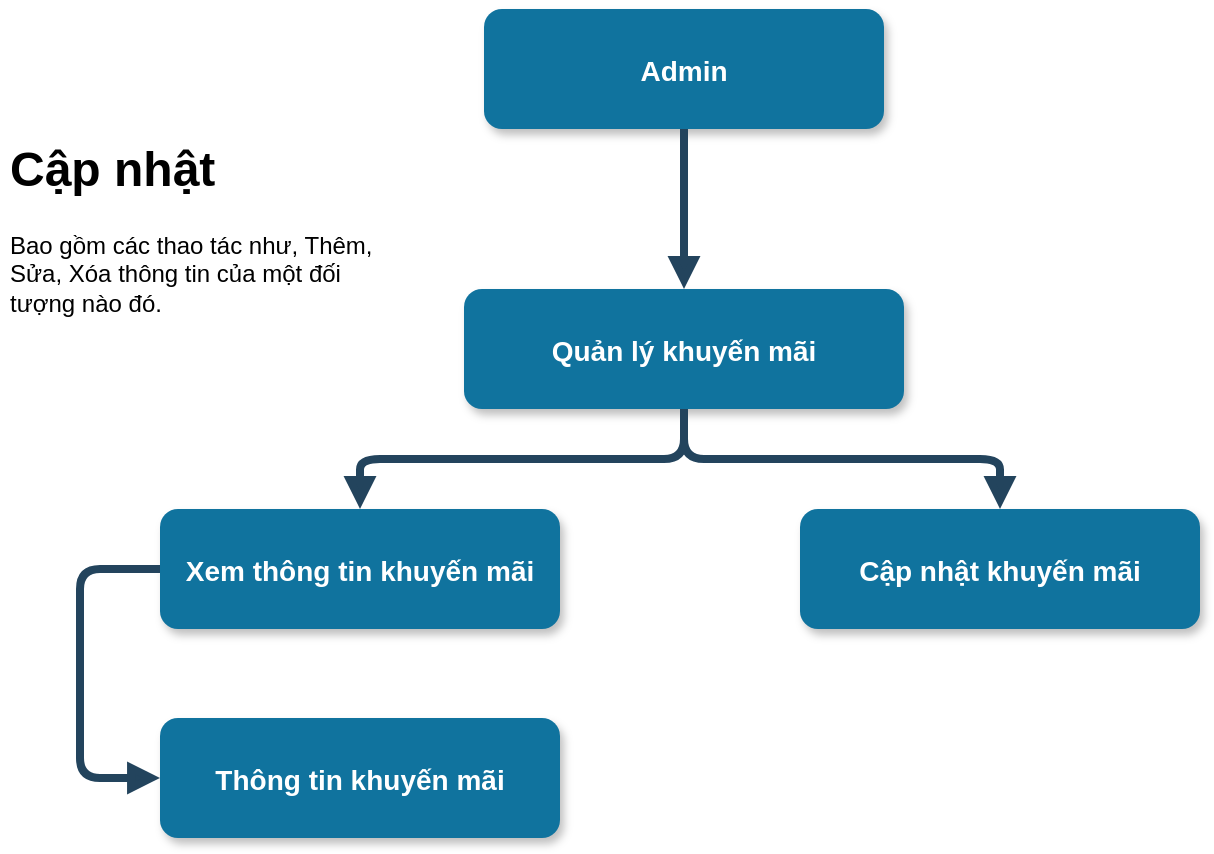 <mxfile version="22.0.3" type="device">
  <diagram name="Page-1" id="97916047-d0de-89f5-080d-49f4d83e522f">
    <mxGraphModel dx="1138" dy="485" grid="1" gridSize="10" guides="1" tooltips="1" connect="1" arrows="1" fold="1" page="1" pageScale="1.5" pageWidth="1169" pageHeight="827" background="none" math="0" shadow="0">
      <root>
        <mxCell id="0" />
        <mxCell id="1" parent="0" />
        <mxCell id="LaDenyPQpQyQFPduIYRL-55" value="Admin" style="rounded=1;fillColor=#10739E;strokeColor=none;shadow=1;gradientColor=none;fontStyle=1;fontColor=#FFFFFF;fontSize=14;" vertex="1" parent="1">
          <mxGeometry x="672" y="205.5" width="200" height="60" as="geometry" />
        </mxCell>
        <mxCell id="LaDenyPQpQyQFPduIYRL-56" value="Quản lý khuyến mãi" style="rounded=1;fillColor=#10739E;strokeColor=none;shadow=1;gradientColor=none;fontStyle=1;fontColor=#FFFFFF;fontSize=14;" vertex="1" parent="1">
          <mxGeometry x="662" y="345.5" width="220" height="60" as="geometry" />
        </mxCell>
        <mxCell id="LaDenyPQpQyQFPduIYRL-57" value="Xem thông tin khuyến mãi" style="rounded=1;fillColor=#10739E;strokeColor=none;shadow=1;gradientColor=none;fontStyle=1;fontColor=#FFFFFF;fontSize=14;" vertex="1" parent="1">
          <mxGeometry x="510" y="455.5" width="200" height="60" as="geometry" />
        </mxCell>
        <mxCell id="LaDenyPQpQyQFPduIYRL-58" value="Cập nhật khuyến mãi" style="rounded=1;fillColor=#10739E;strokeColor=none;shadow=1;gradientColor=none;fontStyle=1;fontColor=#FFFFFF;fontSize=14;" vertex="1" parent="1">
          <mxGeometry x="830" y="455.5" width="200" height="60" as="geometry" />
        </mxCell>
        <mxCell id="LaDenyPQpQyQFPduIYRL-60" value="" style="edgeStyle=elbowEdgeStyle;elbow=vertical;strokeWidth=4;endArrow=block;endFill=1;fontStyle=1;strokeColor=#23445D;" edge="1" parent="1" source="LaDenyPQpQyQFPduIYRL-55" target="LaDenyPQpQyQFPduIYRL-56">
          <mxGeometry x="22" y="165.5" width="100" height="100" as="geometry">
            <mxPoint x="22" y="265.5" as="sourcePoint" />
            <mxPoint x="122" y="165.5" as="targetPoint" />
          </mxGeometry>
        </mxCell>
        <mxCell id="LaDenyPQpQyQFPduIYRL-61" value="" style="edgeStyle=elbowEdgeStyle;elbow=vertical;strokeWidth=4;endArrow=block;endFill=1;fontStyle=1;strokeColor=#23445D;" edge="1" parent="1" source="LaDenyPQpQyQFPduIYRL-56" target="LaDenyPQpQyQFPduIYRL-58">
          <mxGeometry x="22" y="165.5" width="100" height="100" as="geometry">
            <mxPoint x="22" y="265.5" as="sourcePoint" />
            <mxPoint x="122" y="165.5" as="targetPoint" />
          </mxGeometry>
        </mxCell>
        <mxCell id="LaDenyPQpQyQFPduIYRL-62" value="" style="edgeStyle=elbowEdgeStyle;elbow=vertical;strokeWidth=4;endArrow=block;endFill=1;fontStyle=1;strokeColor=#23445D;" edge="1" parent="1" source="LaDenyPQpQyQFPduIYRL-56" target="LaDenyPQpQyQFPduIYRL-57">
          <mxGeometry x="22" y="165.5" width="100" height="100" as="geometry">
            <mxPoint x="22" y="265.5" as="sourcePoint" />
            <mxPoint x="122" y="165.5" as="targetPoint" />
          </mxGeometry>
        </mxCell>
        <mxCell id="LaDenyPQpQyQFPduIYRL-64" value="Thông tin khuyến mãi" style="rounded=1;fillColor=#10739E;strokeColor=none;shadow=1;gradientColor=none;fontStyle=1;fontColor=#FFFFFF;fontSize=14;" vertex="1" parent="1">
          <mxGeometry x="510" y="560" width="200" height="60" as="geometry" />
        </mxCell>
        <mxCell id="LaDenyPQpQyQFPduIYRL-70" value="&lt;h1&gt;Cập nhật&lt;/h1&gt;&lt;p&gt;Bao gồm các thao tác như, Thêm, Sửa, Xóa thông tin của một đối tượng nào đó.&lt;/p&gt;" style="text;html=1;strokeColor=none;fillColor=none;spacing=5;spacingTop=-20;whiteSpace=wrap;overflow=hidden;rounded=0;" vertex="1" parent="1">
          <mxGeometry x="430" y="265.5" width="190" height="120" as="geometry" />
        </mxCell>
        <mxCell id="LaDenyPQpQyQFPduIYRL-71" value="" style="edgeStyle=elbowEdgeStyle;elbow=vertical;strokeWidth=4;endArrow=block;endFill=1;fontStyle=1;strokeColor=#23445D;exitX=0;exitY=0.5;exitDx=0;exitDy=0;entryX=0;entryY=0.5;entryDx=0;entryDy=0;" edge="1" parent="1" source="LaDenyPQpQyQFPduIYRL-57" target="LaDenyPQpQyQFPduIYRL-64">
          <mxGeometry x="22" y="165.5" width="100" height="100" as="geometry">
            <mxPoint x="782" y="416" as="sourcePoint" />
            <mxPoint x="470" y="466" as="targetPoint" />
            <Array as="points">
              <mxPoint x="470" y="580" />
            </Array>
          </mxGeometry>
        </mxCell>
      </root>
    </mxGraphModel>
  </diagram>
</mxfile>
